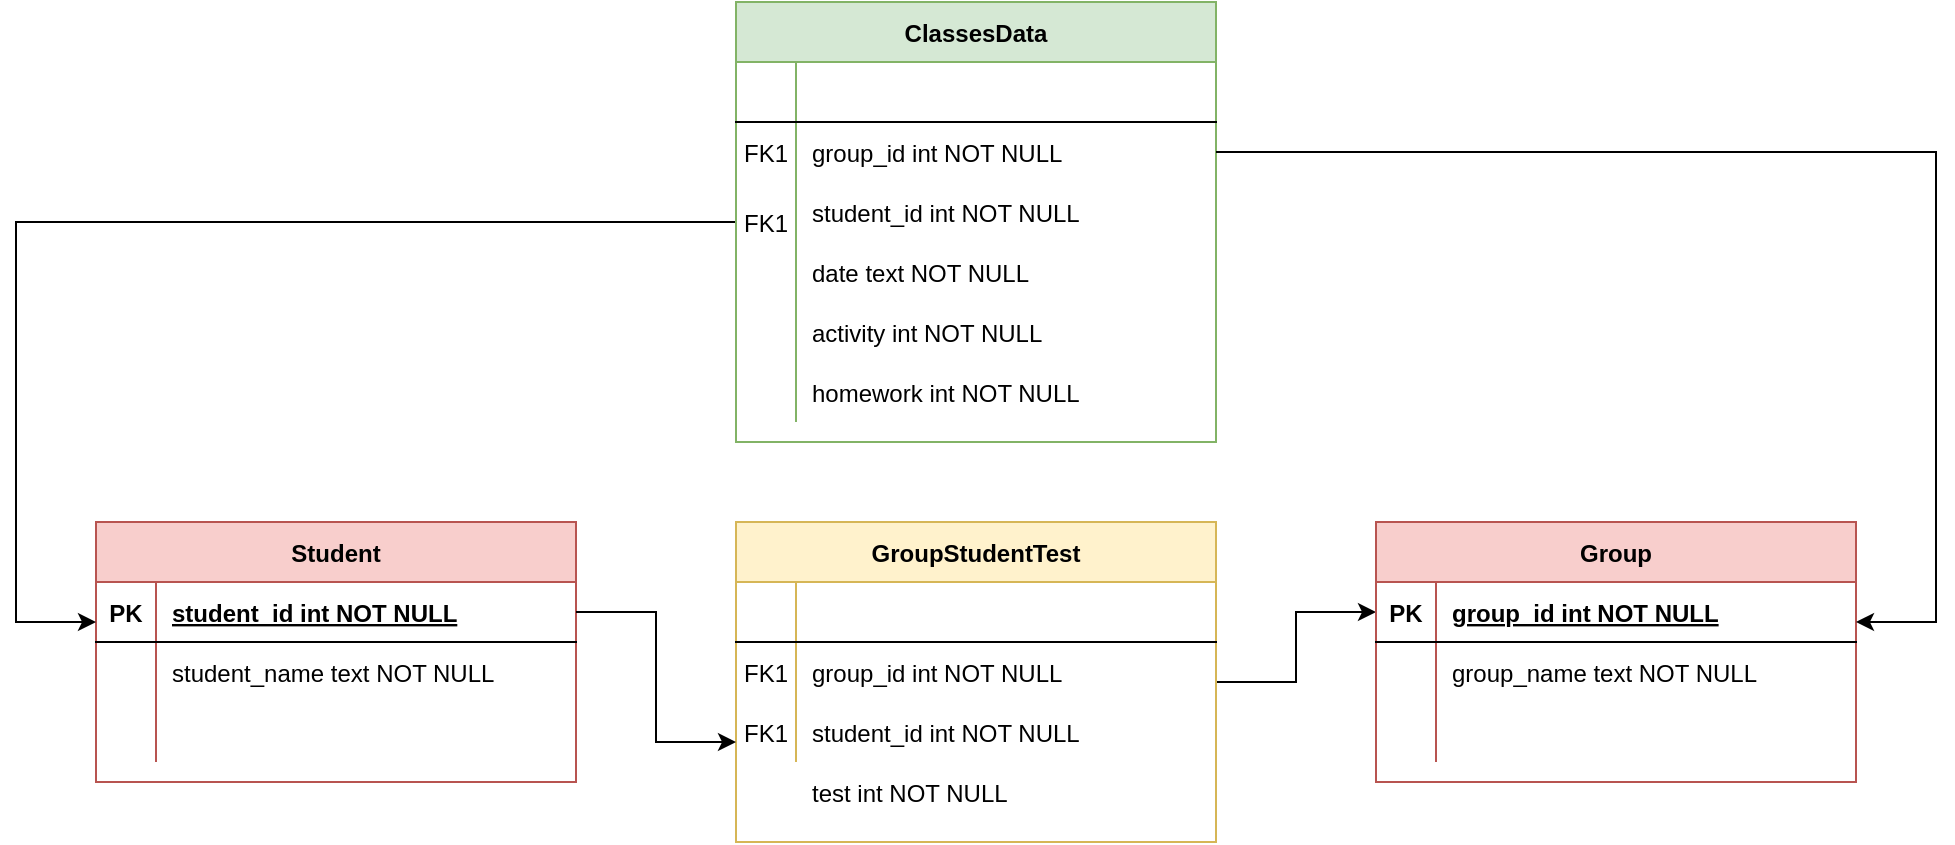<mxfile version="15.4.0" type="device"><diagram id="R2lEEEUBdFMjLlhIrx00" name="Page-1"><mxGraphModel dx="1185" dy="704" grid="1" gridSize="10" guides="1" tooltips="1" connect="1" arrows="1" fold="1" page="1" pageScale="1" pageWidth="850" pageHeight="1100" math="0" shadow="0" extFonts="Permanent Marker^https://fonts.googleapis.com/css?family=Permanent+Marker"><root><mxCell id="0"/><mxCell id="1" parent="0"/><mxCell id="5IeBGzQDl83UNC0lUfHF-11" value="Student" style="shape=table;startSize=30;container=1;collapsible=1;childLayout=tableLayout;fixedRows=1;rowLines=0;fontStyle=1;align=center;resizeLast=1;fillColor=#f8cecc;strokeColor=#b85450;" vertex="1" parent="1"><mxGeometry x="80" y="480" width="240" height="130" as="geometry"/></mxCell><mxCell id="5IeBGzQDl83UNC0lUfHF-12" value="" style="shape=partialRectangle;collapsible=0;dropTarget=0;pointerEvents=0;fillColor=none;points=[[0,0.5],[1,0.5]];portConstraint=eastwest;top=0;left=0;right=0;bottom=1;" vertex="1" parent="5IeBGzQDl83UNC0lUfHF-11"><mxGeometry y="30" width="240" height="30" as="geometry"/></mxCell><mxCell id="5IeBGzQDl83UNC0lUfHF-13" value="PK" style="shape=partialRectangle;overflow=hidden;connectable=0;fillColor=none;top=0;left=0;bottom=0;right=0;fontStyle=1;" vertex="1" parent="5IeBGzQDl83UNC0lUfHF-12"><mxGeometry width="30" height="30" as="geometry"><mxRectangle width="30" height="30" as="alternateBounds"/></mxGeometry></mxCell><mxCell id="5IeBGzQDl83UNC0lUfHF-14" value="student_id int NOT NULL" style="shape=partialRectangle;overflow=hidden;connectable=0;fillColor=none;top=0;left=0;bottom=0;right=0;align=left;spacingLeft=6;fontStyle=5;" vertex="1" parent="5IeBGzQDl83UNC0lUfHF-12"><mxGeometry x="30" width="210" height="30" as="geometry"><mxRectangle width="210" height="30" as="alternateBounds"/></mxGeometry></mxCell><mxCell id="5IeBGzQDl83UNC0lUfHF-15" value="" style="shape=partialRectangle;collapsible=0;dropTarget=0;pointerEvents=0;fillColor=none;points=[[0,0.5],[1,0.5]];portConstraint=eastwest;top=0;left=0;right=0;bottom=0;" vertex="1" parent="5IeBGzQDl83UNC0lUfHF-11"><mxGeometry y="60" width="240" height="30" as="geometry"/></mxCell><mxCell id="5IeBGzQDl83UNC0lUfHF-16" value="" style="shape=partialRectangle;overflow=hidden;connectable=0;fillColor=none;top=0;left=0;bottom=0;right=0;" vertex="1" parent="5IeBGzQDl83UNC0lUfHF-15"><mxGeometry width="30" height="30" as="geometry"><mxRectangle width="30" height="30" as="alternateBounds"/></mxGeometry></mxCell><mxCell id="5IeBGzQDl83UNC0lUfHF-17" value="student_name text NOT NULL" style="shape=partialRectangle;overflow=hidden;connectable=0;fillColor=none;top=0;left=0;bottom=0;right=0;align=left;spacingLeft=6;" vertex="1" parent="5IeBGzQDl83UNC0lUfHF-15"><mxGeometry x="30" width="210" height="30" as="geometry"><mxRectangle width="210" height="30" as="alternateBounds"/></mxGeometry></mxCell><mxCell id="5IeBGzQDl83UNC0lUfHF-18" value="" style="shape=partialRectangle;collapsible=0;dropTarget=0;pointerEvents=0;fillColor=none;points=[[0,0.5],[1,0.5]];portConstraint=eastwest;top=0;left=0;right=0;bottom=0;" vertex="1" parent="5IeBGzQDl83UNC0lUfHF-11"><mxGeometry y="90" width="240" height="30" as="geometry"/></mxCell><mxCell id="5IeBGzQDl83UNC0lUfHF-19" value="" style="shape=partialRectangle;overflow=hidden;connectable=0;fillColor=none;top=0;left=0;bottom=0;right=0;" vertex="1" parent="5IeBGzQDl83UNC0lUfHF-18"><mxGeometry width="30" height="30" as="geometry"><mxRectangle width="30" height="30" as="alternateBounds"/></mxGeometry></mxCell><mxCell id="5IeBGzQDl83UNC0lUfHF-20" value="" style="shape=partialRectangle;overflow=hidden;connectable=0;fillColor=none;top=0;left=0;bottom=0;right=0;align=left;spacingLeft=6;" vertex="1" parent="5IeBGzQDl83UNC0lUfHF-18"><mxGeometry x="30" width="210" height="30" as="geometry"><mxRectangle width="210" height="30" as="alternateBounds"/></mxGeometry></mxCell><mxCell id="5IeBGzQDl83UNC0lUfHF-55" style="edgeStyle=orthogonalEdgeStyle;rounded=0;orthogonalLoop=1;jettySize=auto;html=1;entryX=0;entryY=0.5;entryDx=0;entryDy=0;" edge="1" parent="1" source="5IeBGzQDl83UNC0lUfHF-21" target="5IeBGzQDl83UNC0lUfHF-32"><mxGeometry relative="1" as="geometry"/></mxCell><mxCell id="5IeBGzQDl83UNC0lUfHF-21" value="GroupStudentTest" style="shape=table;startSize=30;container=1;collapsible=1;childLayout=tableLayout;fixedRows=1;rowLines=0;fontStyle=1;align=center;resizeLast=1;fillColor=#fff2cc;strokeColor=#d6b656;" vertex="1" parent="1"><mxGeometry x="400" y="480" width="240" height="160" as="geometry"/></mxCell><mxCell id="5IeBGzQDl83UNC0lUfHF-22" value="" style="shape=partialRectangle;collapsible=0;dropTarget=0;pointerEvents=0;fillColor=none;points=[[0,0.5],[1,0.5]];portConstraint=eastwest;top=0;left=0;right=0;bottom=1;" vertex="1" parent="5IeBGzQDl83UNC0lUfHF-21"><mxGeometry y="30" width="240" height="30" as="geometry"/></mxCell><mxCell id="5IeBGzQDl83UNC0lUfHF-23" value="" style="shape=partialRectangle;overflow=hidden;connectable=0;fillColor=none;top=0;left=0;bottom=0;right=0;fontStyle=1;" vertex="1" parent="5IeBGzQDl83UNC0lUfHF-22"><mxGeometry width="30" height="30" as="geometry"><mxRectangle width="30" height="30" as="alternateBounds"/></mxGeometry></mxCell><mxCell id="5IeBGzQDl83UNC0lUfHF-24" value="" style="shape=partialRectangle;overflow=hidden;connectable=0;fillColor=none;top=0;left=0;bottom=0;right=0;align=left;spacingLeft=6;fontStyle=5;" vertex="1" parent="5IeBGzQDl83UNC0lUfHF-22"><mxGeometry x="30" width="210" height="30" as="geometry"><mxRectangle width="210" height="30" as="alternateBounds"/></mxGeometry></mxCell><mxCell id="5IeBGzQDl83UNC0lUfHF-25" value="" style="shape=partialRectangle;collapsible=0;dropTarget=0;pointerEvents=0;fillColor=none;points=[[0,0.5],[1,0.5]];portConstraint=eastwest;top=0;left=0;right=0;bottom=0;" vertex="1" parent="5IeBGzQDl83UNC0lUfHF-21"><mxGeometry y="60" width="240" height="30" as="geometry"/></mxCell><mxCell id="5IeBGzQDl83UNC0lUfHF-26" value="FK1" style="shape=partialRectangle;overflow=hidden;connectable=0;fillColor=none;top=0;left=0;bottom=0;right=0;" vertex="1" parent="5IeBGzQDl83UNC0lUfHF-25"><mxGeometry width="30" height="30" as="geometry"><mxRectangle width="30" height="30" as="alternateBounds"/></mxGeometry></mxCell><mxCell id="5IeBGzQDl83UNC0lUfHF-27" value="group_id int NOT NULL" style="shape=partialRectangle;overflow=hidden;connectable=0;fillColor=none;top=0;left=0;bottom=0;right=0;align=left;spacingLeft=6;" vertex="1" parent="5IeBGzQDl83UNC0lUfHF-25"><mxGeometry x="30" width="210" height="30" as="geometry"><mxRectangle width="210" height="30" as="alternateBounds"/></mxGeometry></mxCell><mxCell id="5IeBGzQDl83UNC0lUfHF-28" value="" style="shape=partialRectangle;collapsible=0;dropTarget=0;pointerEvents=0;fillColor=none;points=[[0,0.5],[1,0.5]];portConstraint=eastwest;top=0;left=0;right=0;bottom=0;" vertex="1" parent="5IeBGzQDl83UNC0lUfHF-21"><mxGeometry y="90" width="240" height="30" as="geometry"/></mxCell><mxCell id="5IeBGzQDl83UNC0lUfHF-29" value="" style="shape=partialRectangle;overflow=hidden;connectable=0;fillColor=none;top=0;left=0;bottom=0;right=0;" vertex="1" parent="5IeBGzQDl83UNC0lUfHF-28"><mxGeometry width="30" height="30" as="geometry"><mxRectangle width="30" height="30" as="alternateBounds"/></mxGeometry></mxCell><mxCell id="5IeBGzQDl83UNC0lUfHF-30" value="student_id int NOT NULL" style="shape=partialRectangle;overflow=hidden;connectable=0;fillColor=none;top=0;left=0;bottom=0;right=0;align=left;spacingLeft=6;" vertex="1" parent="5IeBGzQDl83UNC0lUfHF-28"><mxGeometry x="30" width="210" height="30" as="geometry"><mxRectangle width="210" height="30" as="alternateBounds"/></mxGeometry></mxCell><mxCell id="5IeBGzQDl83UNC0lUfHF-31" value="Group" style="shape=table;startSize=30;container=1;collapsible=1;childLayout=tableLayout;fixedRows=1;rowLines=0;fontStyle=1;align=center;resizeLast=1;fillColor=#f8cecc;strokeColor=#b85450;" vertex="1" parent="1"><mxGeometry x="720" y="480" width="240" height="130" as="geometry"/></mxCell><mxCell id="5IeBGzQDl83UNC0lUfHF-32" value="" style="shape=partialRectangle;collapsible=0;dropTarget=0;pointerEvents=0;fillColor=none;points=[[0,0.5],[1,0.5]];portConstraint=eastwest;top=0;left=0;right=0;bottom=1;" vertex="1" parent="5IeBGzQDl83UNC0lUfHF-31"><mxGeometry y="30" width="240" height="30" as="geometry"/></mxCell><mxCell id="5IeBGzQDl83UNC0lUfHF-33" value="PK" style="shape=partialRectangle;overflow=hidden;connectable=0;fillColor=none;top=0;left=0;bottom=0;right=0;fontStyle=1;" vertex="1" parent="5IeBGzQDl83UNC0lUfHF-32"><mxGeometry width="30" height="30" as="geometry"><mxRectangle width="30" height="30" as="alternateBounds"/></mxGeometry></mxCell><mxCell id="5IeBGzQDl83UNC0lUfHF-34" value="group_id int NOT NULL " style="shape=partialRectangle;overflow=hidden;connectable=0;fillColor=none;top=0;left=0;bottom=0;right=0;align=left;spacingLeft=6;fontStyle=5;" vertex="1" parent="5IeBGzQDl83UNC0lUfHF-32"><mxGeometry x="30" width="210" height="30" as="geometry"><mxRectangle width="210" height="30" as="alternateBounds"/></mxGeometry></mxCell><mxCell id="5IeBGzQDl83UNC0lUfHF-35" value="" style="shape=partialRectangle;collapsible=0;dropTarget=0;pointerEvents=0;fillColor=none;points=[[0,0.5],[1,0.5]];portConstraint=eastwest;top=0;left=0;right=0;bottom=0;" vertex="1" parent="5IeBGzQDl83UNC0lUfHF-31"><mxGeometry y="60" width="240" height="30" as="geometry"/></mxCell><mxCell id="5IeBGzQDl83UNC0lUfHF-36" value="" style="shape=partialRectangle;overflow=hidden;connectable=0;fillColor=none;top=0;left=0;bottom=0;right=0;" vertex="1" parent="5IeBGzQDl83UNC0lUfHF-35"><mxGeometry width="30" height="30" as="geometry"><mxRectangle width="30" height="30" as="alternateBounds"/></mxGeometry></mxCell><mxCell id="5IeBGzQDl83UNC0lUfHF-37" value="group_name text NOT NULL" style="shape=partialRectangle;overflow=hidden;connectable=0;fillColor=none;top=0;left=0;bottom=0;right=0;align=left;spacingLeft=6;" vertex="1" parent="5IeBGzQDl83UNC0lUfHF-35"><mxGeometry x="30" width="210" height="30" as="geometry"><mxRectangle width="210" height="30" as="alternateBounds"/></mxGeometry></mxCell><mxCell id="5IeBGzQDl83UNC0lUfHF-38" value="" style="shape=partialRectangle;collapsible=0;dropTarget=0;pointerEvents=0;fillColor=none;points=[[0,0.5],[1,0.5]];portConstraint=eastwest;top=0;left=0;right=0;bottom=0;" vertex="1" parent="5IeBGzQDl83UNC0lUfHF-31"><mxGeometry y="90" width="240" height="30" as="geometry"/></mxCell><mxCell id="5IeBGzQDl83UNC0lUfHF-39" value="" style="shape=partialRectangle;overflow=hidden;connectable=0;fillColor=none;top=0;left=0;bottom=0;right=0;" vertex="1" parent="5IeBGzQDl83UNC0lUfHF-38"><mxGeometry width="30" height="30" as="geometry"><mxRectangle width="30" height="30" as="alternateBounds"/></mxGeometry></mxCell><mxCell id="5IeBGzQDl83UNC0lUfHF-40" value="" style="shape=partialRectangle;overflow=hidden;connectable=0;fillColor=none;top=0;left=0;bottom=0;right=0;align=left;spacingLeft=6;" vertex="1" parent="5IeBGzQDl83UNC0lUfHF-38"><mxGeometry x="30" width="210" height="30" as="geometry"><mxRectangle width="210" height="30" as="alternateBounds"/></mxGeometry></mxCell><mxCell id="5IeBGzQDl83UNC0lUfHF-70" style="edgeStyle=orthogonalEdgeStyle;rounded=0;orthogonalLoop=1;jettySize=auto;html=1;" edge="1" parent="1" source="5IeBGzQDl83UNC0lUfHF-41" target="5IeBGzQDl83UNC0lUfHF-12"><mxGeometry relative="1" as="geometry"><mxPoint x="40" y="530" as="targetPoint"/><Array as="points"><mxPoint x="40" y="330"/><mxPoint x="40" y="530"/></Array></mxGeometry></mxCell><mxCell id="5IeBGzQDl83UNC0lUfHF-41" value="ClassesData" style="shape=table;startSize=30;container=1;collapsible=1;childLayout=tableLayout;fixedRows=1;rowLines=0;fontStyle=1;align=center;resizeLast=1;fillColor=#d5e8d4;strokeColor=#82b366;" vertex="1" parent="1"><mxGeometry x="400" y="220" width="240" height="220" as="geometry"/></mxCell><mxCell id="5IeBGzQDl83UNC0lUfHF-42" value="" style="shape=partialRectangle;collapsible=0;dropTarget=0;pointerEvents=0;fillColor=none;points=[[0,0.5],[1,0.5]];portConstraint=eastwest;top=0;left=0;right=0;bottom=1;" vertex="1" parent="5IeBGzQDl83UNC0lUfHF-41"><mxGeometry y="30" width="240" height="30" as="geometry"/></mxCell><mxCell id="5IeBGzQDl83UNC0lUfHF-43" value="" style="shape=partialRectangle;overflow=hidden;connectable=0;fillColor=none;top=0;left=0;bottom=0;right=0;fontStyle=1;" vertex="1" parent="5IeBGzQDl83UNC0lUfHF-42"><mxGeometry width="30" height="30" as="geometry"><mxRectangle width="30" height="30" as="alternateBounds"/></mxGeometry></mxCell><mxCell id="5IeBGzQDl83UNC0lUfHF-44" value="" style="shape=partialRectangle;overflow=hidden;connectable=0;fillColor=none;top=0;left=0;bottom=0;right=0;align=left;spacingLeft=6;fontStyle=5;" vertex="1" parent="5IeBGzQDl83UNC0lUfHF-42"><mxGeometry x="30" width="210" height="30" as="geometry"><mxRectangle width="210" height="30" as="alternateBounds"/></mxGeometry></mxCell><mxCell id="5IeBGzQDl83UNC0lUfHF-45" value="" style="shape=partialRectangle;collapsible=0;dropTarget=0;pointerEvents=0;fillColor=none;points=[[0,0.5],[1,0.5]];portConstraint=eastwest;top=0;left=0;right=0;bottom=0;" vertex="1" parent="5IeBGzQDl83UNC0lUfHF-41"><mxGeometry y="60" width="240" height="30" as="geometry"/></mxCell><mxCell id="5IeBGzQDl83UNC0lUfHF-46" value="FK1" style="shape=partialRectangle;overflow=hidden;connectable=0;fillColor=none;top=0;left=0;bottom=0;right=0;" vertex="1" parent="5IeBGzQDl83UNC0lUfHF-45"><mxGeometry width="30" height="30" as="geometry"><mxRectangle width="30" height="30" as="alternateBounds"/></mxGeometry></mxCell><mxCell id="5IeBGzQDl83UNC0lUfHF-47" value="group_id int NOT NULL" style="shape=partialRectangle;overflow=hidden;connectable=0;fillColor=none;top=0;left=0;bottom=0;right=0;align=left;spacingLeft=6;" vertex="1" parent="5IeBGzQDl83UNC0lUfHF-45"><mxGeometry x="30" width="210" height="30" as="geometry"><mxRectangle width="210" height="30" as="alternateBounds"/></mxGeometry></mxCell><mxCell id="5IeBGzQDl83UNC0lUfHF-48" value="" style="shape=partialRectangle;collapsible=0;dropTarget=0;pointerEvents=0;fillColor=none;points=[[0,0.5],[1,0.5]];portConstraint=eastwest;top=0;left=0;right=0;bottom=0;" vertex="1" parent="5IeBGzQDl83UNC0lUfHF-41"><mxGeometry y="90" width="240" height="30" as="geometry"/></mxCell><mxCell id="5IeBGzQDl83UNC0lUfHF-49" value="" style="shape=partialRectangle;overflow=hidden;connectable=0;fillColor=none;top=0;left=0;bottom=0;right=0;" vertex="1" parent="5IeBGzQDl83UNC0lUfHF-48"><mxGeometry width="30" height="30" as="geometry"><mxRectangle width="30" height="30" as="alternateBounds"/></mxGeometry></mxCell><mxCell id="5IeBGzQDl83UNC0lUfHF-50" value="student_id int NOT NULL" style="shape=partialRectangle;overflow=hidden;connectable=0;fillColor=none;top=0;left=0;bottom=0;right=0;align=left;spacingLeft=6;" vertex="1" parent="5IeBGzQDl83UNC0lUfHF-48"><mxGeometry x="30" width="210" height="30" as="geometry"><mxRectangle width="210" height="30" as="alternateBounds"/></mxGeometry></mxCell><mxCell id="5IeBGzQDl83UNC0lUfHF-59" value="" style="shape=partialRectangle;collapsible=0;dropTarget=0;pointerEvents=0;fillColor=none;points=[[0,0.5],[1,0.5]];portConstraint=eastwest;top=0;left=0;right=0;bottom=0;" vertex="1" parent="5IeBGzQDl83UNC0lUfHF-41"><mxGeometry y="120" width="240" height="30" as="geometry"/></mxCell><mxCell id="5IeBGzQDl83UNC0lUfHF-60" value="" style="shape=partialRectangle;overflow=hidden;connectable=0;fillColor=none;top=0;left=0;bottom=0;right=0;" vertex="1" parent="5IeBGzQDl83UNC0lUfHF-59"><mxGeometry width="30" height="30" as="geometry"><mxRectangle width="30" height="30" as="alternateBounds"/></mxGeometry></mxCell><mxCell id="5IeBGzQDl83UNC0lUfHF-61" value="date text NOT NULL" style="shape=partialRectangle;overflow=hidden;connectable=0;fillColor=none;top=0;left=0;bottom=0;right=0;align=left;spacingLeft=6;" vertex="1" parent="5IeBGzQDl83UNC0lUfHF-59"><mxGeometry x="30" width="210" height="30" as="geometry"><mxRectangle width="210" height="30" as="alternateBounds"/></mxGeometry></mxCell><mxCell id="5IeBGzQDl83UNC0lUfHF-63" value="" style="shape=partialRectangle;collapsible=0;dropTarget=0;pointerEvents=0;fillColor=none;points=[[0,0.5],[1,0.5]];portConstraint=eastwest;top=0;left=0;right=0;bottom=0;" vertex="1" parent="5IeBGzQDl83UNC0lUfHF-41"><mxGeometry y="150" width="240" height="30" as="geometry"/></mxCell><mxCell id="5IeBGzQDl83UNC0lUfHF-64" value="" style="shape=partialRectangle;overflow=hidden;connectable=0;fillColor=none;top=0;left=0;bottom=0;right=0;" vertex="1" parent="5IeBGzQDl83UNC0lUfHF-63"><mxGeometry width="30" height="30" as="geometry"><mxRectangle width="30" height="30" as="alternateBounds"/></mxGeometry></mxCell><mxCell id="5IeBGzQDl83UNC0lUfHF-65" value="activity int NOT NULL" style="shape=partialRectangle;overflow=hidden;connectable=0;fillColor=none;top=0;left=0;bottom=0;right=0;align=left;spacingLeft=6;" vertex="1" parent="5IeBGzQDl83UNC0lUfHF-63"><mxGeometry x="30" width="210" height="30" as="geometry"><mxRectangle width="210" height="30" as="alternateBounds"/></mxGeometry></mxCell><mxCell id="5IeBGzQDl83UNC0lUfHF-66" value="" style="shape=partialRectangle;collapsible=0;dropTarget=0;pointerEvents=0;fillColor=none;points=[[0,0.5],[1,0.5]];portConstraint=eastwest;top=0;left=0;right=0;bottom=0;" vertex="1" parent="5IeBGzQDl83UNC0lUfHF-41"><mxGeometry y="180" width="240" height="30" as="geometry"/></mxCell><mxCell id="5IeBGzQDl83UNC0lUfHF-67" value="" style="shape=partialRectangle;overflow=hidden;connectable=0;fillColor=none;top=0;left=0;bottom=0;right=0;" vertex="1" parent="5IeBGzQDl83UNC0lUfHF-66"><mxGeometry width="30" height="30" as="geometry"><mxRectangle width="30" height="30" as="alternateBounds"/></mxGeometry></mxCell><mxCell id="5IeBGzQDl83UNC0lUfHF-68" value="homework int NOT NULL" style="shape=partialRectangle;overflow=hidden;connectable=0;fillColor=none;top=0;left=0;bottom=0;right=0;align=left;spacingLeft=6;" vertex="1" parent="5IeBGzQDl83UNC0lUfHF-66"><mxGeometry x="30" width="210" height="30" as="geometry"><mxRectangle width="210" height="30" as="alternateBounds"/></mxGeometry></mxCell><mxCell id="5IeBGzQDl83UNC0lUfHF-51" value="FK1" style="shape=partialRectangle;overflow=hidden;connectable=0;fillColor=none;top=0;left=0;bottom=0;right=0;" vertex="1" parent="1"><mxGeometry x="400" y="570" width="30" height="30" as="geometry"><mxRectangle width="30" height="30" as="alternateBounds"/></mxGeometry></mxCell><mxCell id="5IeBGzQDl83UNC0lUfHF-52" value="test int NOT NULL" style="shape=partialRectangle;overflow=hidden;connectable=0;fillColor=none;top=0;left=0;bottom=0;right=0;align=left;spacingLeft=6;" vertex="1" parent="1"><mxGeometry x="430" y="600" width="210" height="30" as="geometry"><mxRectangle width="210" height="30" as="alternateBounds"/></mxGeometry></mxCell><mxCell id="5IeBGzQDl83UNC0lUfHF-53" style="edgeStyle=orthogonalEdgeStyle;rounded=0;orthogonalLoop=1;jettySize=auto;html=1;" edge="1" parent="1" source="5IeBGzQDl83UNC0lUfHF-12"><mxGeometry relative="1" as="geometry"><mxPoint x="400" y="590" as="targetPoint"/><Array as="points"><mxPoint x="360" y="525"/><mxPoint x="360" y="590"/></Array></mxGeometry></mxCell><mxCell id="5IeBGzQDl83UNC0lUfHF-69" value="FK1" style="shape=partialRectangle;overflow=hidden;connectable=0;fillColor=none;top=0;left=0;bottom=0;right=0;" vertex="1" parent="1"><mxGeometry x="400" y="315" width="30" height="30" as="geometry"><mxRectangle width="30" height="30" as="alternateBounds"/></mxGeometry></mxCell><mxCell id="5IeBGzQDl83UNC0lUfHF-71" style="edgeStyle=orthogonalEdgeStyle;rounded=0;orthogonalLoop=1;jettySize=auto;html=1;" edge="1" parent="1" source="5IeBGzQDl83UNC0lUfHF-45" target="5IeBGzQDl83UNC0lUfHF-32"><mxGeometry relative="1" as="geometry"><mxPoint x="1000" y="530" as="targetPoint"/><Array as="points"><mxPoint x="1000" y="295"/><mxPoint x="1000" y="530"/></Array></mxGeometry></mxCell></root></mxGraphModel></diagram></mxfile>